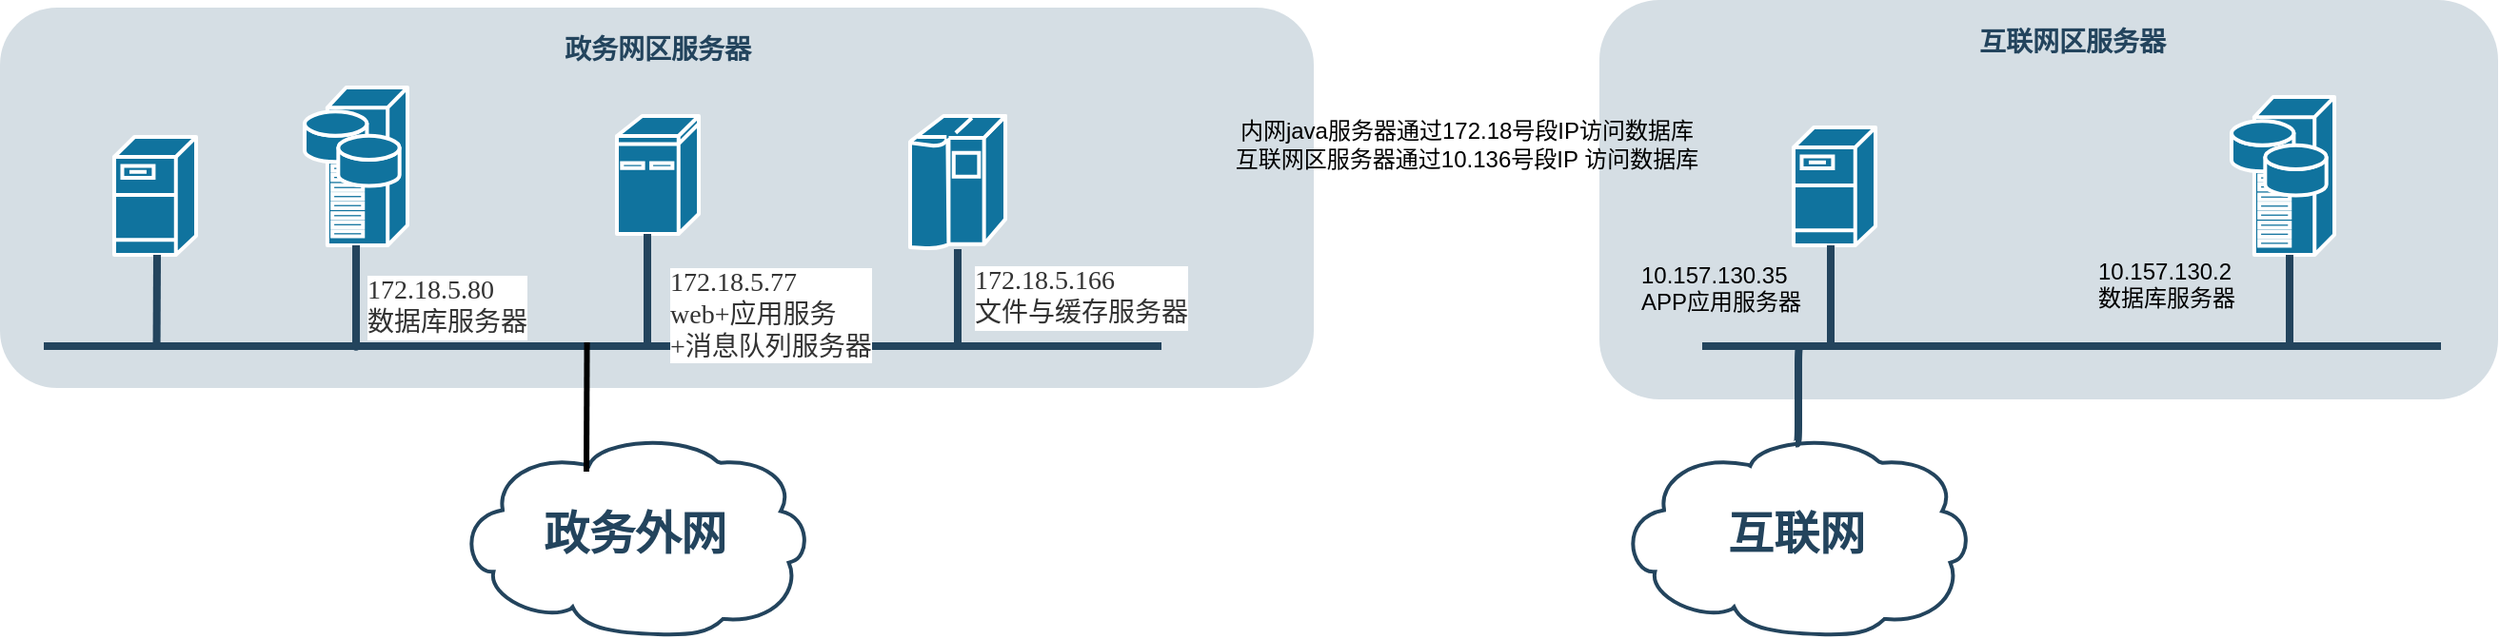 <mxfile version="14.9.3" type="github">
  <diagram id="6a731a19-8d31-9384-78a2-239565b7b9f0" name="Page-1">
    <mxGraphModel dx="750" dy="491" grid="1" gridSize="10" guides="1" tooltips="1" connect="1" arrows="1" fold="1" page="1" pageScale="1" pageWidth="827" pageHeight="1169" background="none" math="0" shadow="0">
      <root>
        <mxCell id="0" />
        <mxCell id="1" parent="0" />
        <mxCell id="2094" value="" style="rounded=1;whiteSpace=wrap;html=1;strokeColor=none;fillColor=#BAC8D3;fontSize=24;fontColor=#23445D;align=center;opacity=60;" parent="1" vertex="1">
          <mxGeometry x="890" y="42" width="472" height="210" as="geometry" />
        </mxCell>
        <mxCell id="2095" value="" style="rounded=1;whiteSpace=wrap;html=1;strokeColor=none;fillColor=#BAC8D3;fontSize=24;fontColor=#23445D;align=center;opacity=60;" parent="1" vertex="1">
          <mxGeometry x="50" y="46" width="690" height="200" as="geometry" />
        </mxCell>
        <mxCell id="2097" value="" style="shape=mxgraph.cisco.servers.fileserver;html=1;dashed=0;fillColor=#10739E;strokeColor=#ffffff;strokeWidth=2;verticalLabelPosition=bottom;verticalAlign=top;fontFamily=Helvetica;fontSize=36;fontColor=#FFB366" parent="1" vertex="1">
          <mxGeometry x="110" y="114" width="43" height="62" as="geometry" />
        </mxCell>
        <mxCell id="2100" value="" style="shape=mxgraph.cisco.servers.storage_server;html=1;dashed=0;fillColor=#10739E;strokeColor=#ffffff;strokeWidth=2;verticalLabelPosition=bottom;verticalAlign=top;fontFamily=Helvetica;fontSize=36;fontColor=#FFB366" parent="1" vertex="1">
          <mxGeometry x="210" y="88" width="54" height="83" as="geometry" />
        </mxCell>
        <mxCell id="2101" value="" style="shape=mxgraph.cisco.computers_and_peripherals.ibm_mini_as400;html=1;dashed=0;fillColor=#10739E;strokeColor=#ffffff;strokeWidth=2;verticalLabelPosition=bottom;verticalAlign=top;fontFamily=Helvetica;fontSize=36;fontColor=#FFB366" parent="1" vertex="1">
          <mxGeometry x="374" y="103" width="43" height="62" as="geometry" />
        </mxCell>
        <mxCell id="2102" value="" style="shape=mxgraph.cisco.computers_and_peripherals.ibm_mainframe;html=1;dashed=0;fillColor=#10739E;strokeColor=#ffffff;strokeWidth=2;verticalLabelPosition=bottom;verticalAlign=top;fontFamily=Helvetica;fontSize=36;fontColor=#FFB366" parent="1" vertex="1">
          <mxGeometry x="528" y="103" width="50" height="70" as="geometry" />
        </mxCell>
        <mxCell id="2103" value="" style="shape=mxgraph.cisco.servers.fileserver;html=1;dashed=0;fillColor=#10739E;strokeColor=#ffffff;strokeWidth=2;verticalLabelPosition=bottom;verticalAlign=top;fontFamily=Helvetica;fontSize=36;fontColor=#FFB366" parent="1" vertex="1">
          <mxGeometry x="992" y="109" width="43" height="62" as="geometry" />
        </mxCell>
        <mxCell id="2106" value="" style="shape=mxgraph.cisco.servers.storage_server;html=1;dashed=0;fillColor=#10739E;strokeColor=#ffffff;strokeWidth=2;verticalLabelPosition=bottom;verticalAlign=top;fontFamily=Helvetica;fontSize=36;fontColor=#FFB366" parent="1" vertex="1">
          <mxGeometry x="1222" y="93" width="54" height="83" as="geometry" />
        </mxCell>
        <mxCell id="2109" value="互联网" style="shape=mxgraph.cisco.storage.cloud;html=1;dashed=0;strokeColor=#23445D;fillColor=#ffffff;strokeWidth=2;fontFamily=Helvetica;fontSize=24;fontColor=#23445D;align=center;fontStyle=1" parent="1" vertex="1">
          <mxGeometry x="900" y="270" width="186" height="106" as="geometry" />
        </mxCell>
        <mxCell id="2152" value="" style="line;html=1;strokeColor=#23445D;" parent="1" vertex="1">
          <mxGeometry x="73" y="219" width="587" height="10" as="geometry" />
        </mxCell>
        <mxCell id="2153" value="" style="line;html=1;strokeColor=#23445D;" parent="1" vertex="1">
          <mxGeometry x="944" y="219" width="388" height="10" as="geometry" />
        </mxCell>
        <mxCell id="2155" value="" style="edgeStyle=elbowEdgeStyle;elbow=horizontal;endArrow=none;html=1;strokeColor=#23445D;endFill=0;strokeWidth=4;rounded=1" parent="1" target="2102" edge="1">
          <mxGeometry width="100" height="100" relative="1" as="geometry">
            <mxPoint x="553" y="226" as="sourcePoint" />
            <mxPoint x="553" y="186" as="targetPoint" />
          </mxGeometry>
        </mxCell>
        <mxCell id="2156" value="" style="edgeStyle=elbowEdgeStyle;elbow=horizontal;endArrow=none;html=1;strokeColor=#23445D;endFill=0;strokeWidth=4;rounded=1;" parent="1" target="2101" edge="1">
          <mxGeometry width="100" height="100" relative="1" as="geometry">
            <mxPoint x="390" y="224" as="sourcePoint" />
            <mxPoint x="480.333" y="172.944" as="targetPoint" />
            <Array as="points">
              <mxPoint x="390" y="224" />
            </Array>
          </mxGeometry>
        </mxCell>
        <mxCell id="2159" value="" style="edgeStyle=elbowEdgeStyle;elbow=horizontal;endArrow=none;html=1;strokeColor=#23445D;endFill=0;strokeWidth=4;rounded=1;" parent="1" target="2100" edge="1">
          <mxGeometry width="100" height="100" relative="1" as="geometry">
            <mxPoint x="237" y="220" as="sourcePoint" />
            <mxPoint x="286.806" y="172.944" as="targetPoint" />
            <Array as="points">
              <mxPoint x="237" y="227" />
            </Array>
          </mxGeometry>
        </mxCell>
        <mxCell id="2160" value="" style="edgeStyle=elbowEdgeStyle;elbow=horizontal;endArrow=none;html=1;strokeColor=#23445D;endFill=0;strokeWidth=4;rounded=1;exitX=0.101;exitY=0.4;exitDx=0;exitDy=0;exitPerimeter=0;" parent="1" target="2097" edge="1" source="2152">
          <mxGeometry width="100" height="100" relative="1" as="geometry">
            <mxPoint x="219" y="226" as="sourcePoint" />
            <mxPoint x="218.806" y="172.944" as="targetPoint" />
          </mxGeometry>
        </mxCell>
        <mxCell id="2164" value="" style="edgeStyle=elbowEdgeStyle;elbow=horizontal;endArrow=none;html=1;strokeColor=#23445D;endFill=0;strokeWidth=4;rounded=1" parent="1" source="2103" edge="1">
          <mxGeometry width="100" height="100" relative="1" as="geometry">
            <mxPoint x="1011" y="182" as="sourcePoint" />
            <mxPoint x="1011.278" y="224.083" as="targetPoint" />
          </mxGeometry>
        </mxCell>
        <mxCell id="2167" value="" style="edgeStyle=elbowEdgeStyle;elbow=horizontal;endArrow=none;html=1;strokeColor=#23445D;endFill=0;strokeWidth=4;rounded=1" parent="1" source="2106" edge="1">
          <mxGeometry width="100" height="100" relative="1" as="geometry">
            <mxPoint x="1252" y="182.0" as="sourcePoint" />
            <mxPoint x="1252.278" y="224.083" as="targetPoint" />
          </mxGeometry>
        </mxCell>
        <mxCell id="2168" value="" style="edgeStyle=elbowEdgeStyle;elbow=horizontal;endArrow=none;html=1;strokeColor=#23445D;endFill=0;strokeWidth=4;rounded=1;entryX=0.5;entryY=0.05;entryDx=0;entryDy=0;entryPerimeter=0;" parent="1" target="2109" edge="1">
          <mxGeometry width="100" height="100" relative="1" as="geometry">
            <mxPoint x="996" y="224" as="sourcePoint" />
            <mxPoint x="995.333" y="264" as="targetPoint" />
          </mxGeometry>
        </mxCell>
        <mxCell id="2226" value="&lt;font color=&quot;#23445d&quot;&gt;政务网区服务器&lt;/font&gt;" style="rounded=1;whiteSpace=wrap;html=1;strokeColor=none;fillColor=none;fontSize=14;fontColor=#742B21;align=center;fontStyle=1" parent="1" vertex="1">
          <mxGeometry x="283" y="58" width="225" height="19" as="geometry" />
        </mxCell>
        <mxCell id="2227" value="&lt;font color=&quot;#23445d&quot;&gt;互联网区服务器&lt;/font&gt;" style="rounded=1;whiteSpace=wrap;html=1;strokeColor=none;fillColor=none;fontSize=14;fontColor=#742B21;align=center;fontStyle=1" parent="1" vertex="1">
          <mxGeometry x="1067" y="54" width="143" height="19" as="geometry" />
        </mxCell>
        <mxCell id="C4i4Jv4HJ5xNh1ZM6-uX-2257" value="政务外网" style="shape=mxgraph.cisco.storage.cloud;html=1;dashed=0;strokeColor=#23445D;fillColor=#ffffff;strokeWidth=2;fontFamily=Helvetica;fontSize=24;fontColor=#23445D;align=center;fontStyle=1" parent="1" vertex="1">
          <mxGeometry x="290" y="270" width="186" height="106" as="geometry" />
        </mxCell>
        <mxCell id="C4i4Jv4HJ5xNh1ZM6-uX-2264" value="" style="endArrow=none;html=1;entryX=0.486;entryY=0.3;entryDx=0;entryDy=0;entryPerimeter=0;strokeWidth=3;" parent="1" target="2152" edge="1">
          <mxGeometry width="50" height="50" relative="1" as="geometry">
            <mxPoint x="358" y="290" as="sourcePoint" />
            <mxPoint x="670" y="270" as="targetPoint" />
          </mxGeometry>
        </mxCell>
        <mxCell id="hioqD02tly3vr80j0KXB-2227" value="&lt;pre style=&quot;margin: 0px ; padding: 0px ; font-family: &amp;#34;microsoft yahei&amp;#34; ; color: rgb(51 , 51 , 51) ; font-size: 14px ; font-style: normal ; font-weight: 400 ; letter-spacing: normal ; text-align: left ; text-indent: 0px ; text-transform: none ; word-spacing: 0px ; background-color: rgb(255 , 255 , 255)&quot;&gt;172.18.5.80&lt;/pre&gt;&lt;pre style=&quot;margin: 0px ; padding: 0px ; font-family: &amp;#34;microsoft yahei&amp;#34; ; color: rgb(51 , 51 , 51) ; font-size: 14px ; font-style: normal ; font-weight: 400 ; letter-spacing: normal ; text-align: left ; text-indent: 0px ; text-transform: none ; word-spacing: 0px ; background-color: rgb(255 , 255 , 255)&quot;&gt;数据库服务器&lt;/pre&gt;" style="text;whiteSpace=wrap;html=1;fillColor=none;" vertex="1" parent="1">
          <mxGeometry x="241" y="180" width="100" height="30" as="geometry" />
        </mxCell>
        <mxCell id="hioqD02tly3vr80j0KXB-2229" value="&lt;pre style=&quot;margin: 0px ; padding: 0px ; font-family: &amp;#34;microsoft yahei&amp;#34; ; color: rgb(51 , 51 , 51) ; font-size: 14px ; font-style: normal ; font-weight: 400 ; letter-spacing: normal ; text-align: left ; text-indent: 0px ; text-transform: none ; word-spacing: 0px ; background-color: rgb(255 , 255 , 255)&quot;&gt;172.18.5.166&lt;/pre&gt;&lt;pre style=&quot;margin: 0px ; padding: 0px ; font-family: &amp;#34;microsoft yahei&amp;#34; ; color: rgb(51 , 51 , 51) ; font-size: 14px ; font-style: normal ; font-weight: 400 ; letter-spacing: normal ; text-align: left ; text-indent: 0px ; text-transform: none ; word-spacing: 0px ; background-color: rgb(255 , 255 , 255)&quot;&gt;文件与缓存服务器&lt;/pre&gt;" style="text;whiteSpace=wrap;html=1;" vertex="1" parent="1">
          <mxGeometry x="560" y="175" width="100" height="30" as="geometry" />
        </mxCell>
        <mxCell id="hioqD02tly3vr80j0KXB-2231" value="&lt;pre style=&quot;margin: 0px ; padding: 0px ; font-family: &amp;#34;microsoft yahei&amp;#34; ; color: rgb(51 , 51 , 51) ; font-size: 14px ; font-style: normal ; font-weight: 400 ; letter-spacing: normal ; text-align: left ; text-indent: 0px ; text-transform: none ; word-spacing: 0px ; background-color: rgb(255 , 255 , 255)&quot;&gt;172.18.5.77&lt;/pre&gt;&lt;pre style=&quot;margin: 0px ; padding: 0px ; font-family: &amp;#34;microsoft yahei&amp;#34; ; color: rgb(51 , 51 , 51) ; font-size: 14px ; font-style: normal ; font-weight: 400 ; letter-spacing: normal ; text-align: left ; text-indent: 0px ; text-transform: none ; word-spacing: 0px ; background-color: rgb(255 , 255 , 255)&quot;&gt;web+应用服务&lt;/pre&gt;&lt;pre style=&quot;margin: 0px ; padding: 0px ; font-family: &amp;#34;microsoft yahei&amp;#34; ; color: rgb(51 , 51 , 51) ; font-size: 14px ; font-style: normal ; font-weight: 400 ; letter-spacing: normal ; text-align: left ; text-indent: 0px ; text-transform: none ; word-spacing: 0px ; background-color: rgb(255 , 255 , 255)&quot;&gt;+消息队列服务器&lt;/pre&gt;" style="text;whiteSpace=wrap;html=1;" vertex="1" parent="1">
          <mxGeometry x="400" y="176" width="100" height="30" as="geometry" />
        </mxCell>
        <UserObject label="10.157.130.35&lt;br&gt;APP应用服务器" link="10.157.130.35" id="hioqD02tly3vr80j0KXB-2235">
          <mxCell style="text;whiteSpace=wrap;html=1;" vertex="1" parent="1">
            <mxGeometry x="910" y="173" width="100" height="30" as="geometry" />
          </mxCell>
        </UserObject>
        <mxCell id="hioqD02tly3vr80j0KXB-2236" value="&lt;div&gt;内网java服务器通过172.18号段IP访问数据库&lt;/div&gt;&lt;div&gt;互联网区服务器通过10.136号段IP 访问数据库&lt;/div&gt;" style="text;html=1;align=center;verticalAlign=middle;resizable=0;points=[];autosize=1;strokeColor=none;" vertex="1" parent="1">
          <mxGeometry x="690" y="103" width="260" height="30" as="geometry" />
        </mxCell>
        <UserObject label="10.157.130.2&lt;br&gt;数据库服务器" link="10.157.130.2" id="hioqD02tly3vr80j0KXB-2237">
          <mxCell style="text;whiteSpace=wrap;html=1;" vertex="1" parent="1">
            <mxGeometry x="1150" y="171" width="100" height="30" as="geometry" />
          </mxCell>
        </UserObject>
        <mxCell id="hioqD02tly3vr80j0KXB-2238" style="edgeStyle=orthogonalEdgeStyle;rounded=0;orthogonalLoop=1;jettySize=auto;html=1;exitX=0.5;exitY=1;exitDx=0;exitDy=0;" edge="1" parent="1" source="hioqD02tly3vr80j0KXB-2237" target="hioqD02tly3vr80j0KXB-2237">
          <mxGeometry relative="1" as="geometry" />
        </mxCell>
      </root>
    </mxGraphModel>
  </diagram>
</mxfile>

